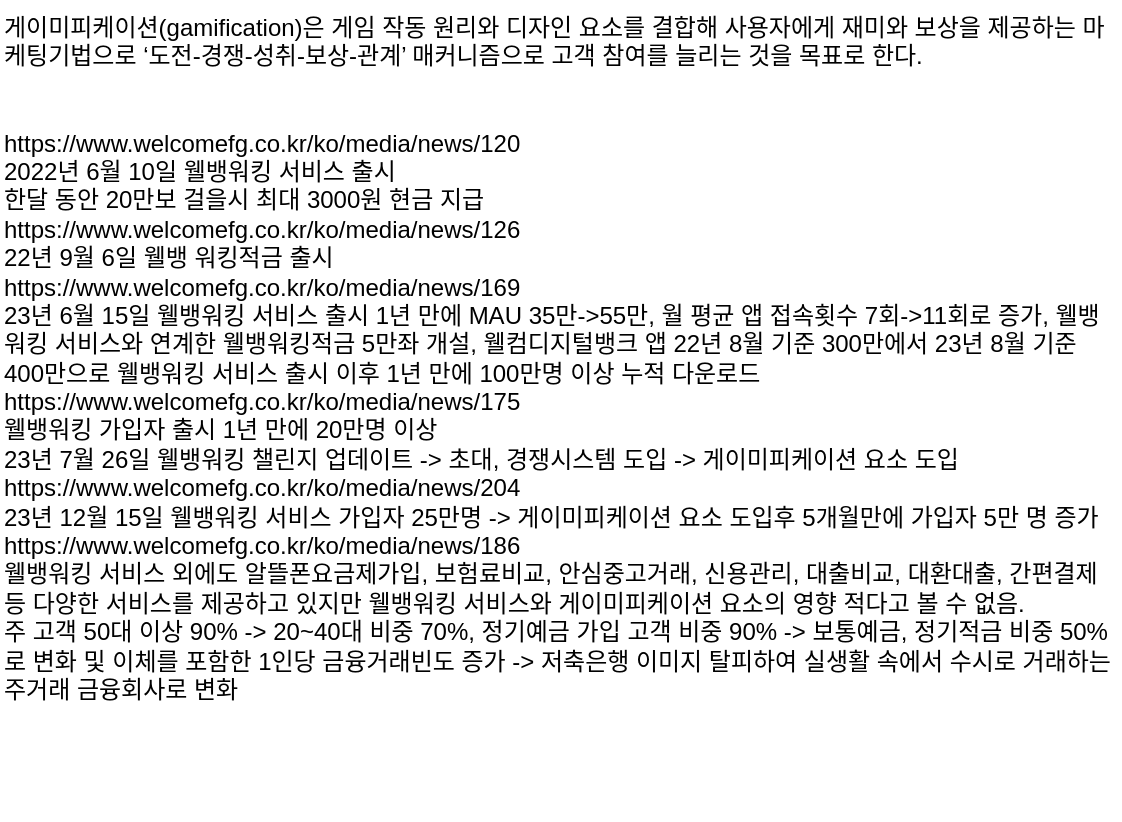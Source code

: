 <mxfile version="22.1.21" type="github">
  <diagram name="페이지-1" id="PXcx_R00YAgb8d3gaZEV">
    <mxGraphModel dx="637" dy="518" grid="1" gridSize="10" guides="1" tooltips="1" connect="1" arrows="1" fold="1" page="1" pageScale="1" pageWidth="827" pageHeight="1169" math="0" shadow="0">
      <root>
        <mxCell id="0" />
        <mxCell id="1" parent="0" />
        <mxCell id="daQ99t87KAzzY0OsEO8N-1" value="게이미피케이션(gamification)은 게임 작동 원리와 디자인 요소를 결합해 사용자에게 재미와 보상을 제공하는 마케팅기법으로 ‘도전-경쟁-성취-보상-관계’ 매커니즘으로 고객 참여를 늘리는 것을 목표로 한다.&#xa;&#xa;&#xa;https://www.welcomefg.co.kr/ko/media/news/120&#xa;2022년 6월 10일 웰뱅워킹 서비스 출시&#xa;한달 동안 20만보 걸을시 최대 3000원 현금 지급&#xa;https://www.welcomefg.co.kr/ko/media/news/126&#xa;22년 9월 6일 웰뱅 워킹적금 출시&#xa;https://www.welcomefg.co.kr/ko/media/news/169&#xa;23년 6월 15일 웰뱅워킹 서비스 출시 1년 만에 MAU 35만-&gt;55만, 월 평균 앱 접속횟수 7회-&gt;11회로 증가, 웰뱅워킹 서비스와 연계한 웰뱅워킹적금 5만좌 개설, 웰컴디지털뱅크 앱 22년 8월 기준 300만에서 23년 8월 기준 400만으로 웰뱅워킹 서비스 출시 이후 1년 만에 100만명 이상 누적 다운로드&#xa;https://www.welcomefg.co.kr/ko/media/news/175&#xa;웰뱅워킹 가입자 출시 1년 만에 20만명 이상&#xa;23년 7월 26일 웰뱅워킹 챌린지 업데이트 -&gt; 초대, 경쟁시스템 도입 -&gt; 게이미피케이션 요소 도입&#xa;https://www.welcomefg.co.kr/ko/media/news/204&#xa;23년 12월 15일 웰뱅워킹 서비스 가입자 25만명 -&gt; 게이미피케이션 요소 도입후 5개월만에 가입자 5만 명 증가&#xa;https://www.welcomefg.co.kr/ko/media/news/186&#xa;웰뱅워킹 서비스 외에도 알뜰폰요금제가입, 보험료비교, 안심중고거래, 신용관리, 대출비교, 대환대출, 간편결제 등 다양한 서비스를 제공하고 있지만 웰뱅워킹 서비스와 게이미피케이션 요소의 영향 적다고 볼 수 없음.&#xa;주 고객 50대 이상 90% -&gt; 20~40대 비중 70%, 정기예금 가입 고객 비중 90% -&gt; 보통예금, 정기적금 비중 50%로 변화 및 이체를 포함한 1인당 금융거래빈도 증가 -&gt; 저축은행 이미지 탈피하여 실생활 속에서 수시로 거래하는 주거래 금융회사로 변화" style="text;whiteSpace=wrap;" parent="1" vertex="1">
          <mxGeometry width="560" height="410" as="geometry" />
        </mxCell>
      </root>
    </mxGraphModel>
  </diagram>
</mxfile>
